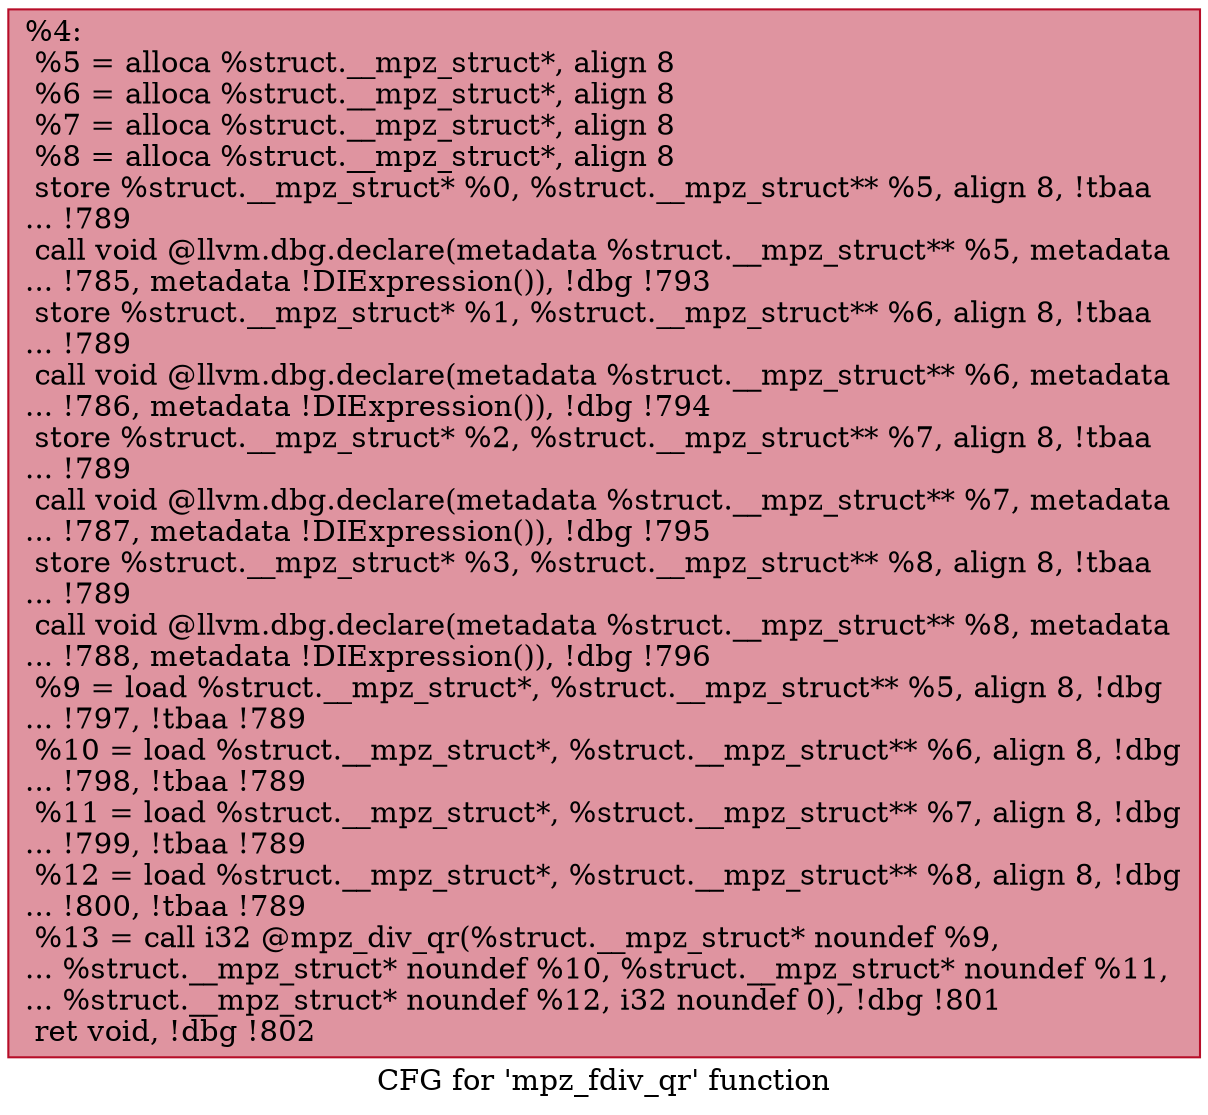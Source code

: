 digraph "CFG for 'mpz_fdiv_qr' function" {
	label="CFG for 'mpz_fdiv_qr' function";

	Node0x1cbdf80 [shape=record,color="#b70d28ff", style=filled, fillcolor="#b70d2870",label="{%4:\l  %5 = alloca %struct.__mpz_struct*, align 8\l  %6 = alloca %struct.__mpz_struct*, align 8\l  %7 = alloca %struct.__mpz_struct*, align 8\l  %8 = alloca %struct.__mpz_struct*, align 8\l  store %struct.__mpz_struct* %0, %struct.__mpz_struct** %5, align 8, !tbaa\l... !789\l  call void @llvm.dbg.declare(metadata %struct.__mpz_struct** %5, metadata\l... !785, metadata !DIExpression()), !dbg !793\l  store %struct.__mpz_struct* %1, %struct.__mpz_struct** %6, align 8, !tbaa\l... !789\l  call void @llvm.dbg.declare(metadata %struct.__mpz_struct** %6, metadata\l... !786, metadata !DIExpression()), !dbg !794\l  store %struct.__mpz_struct* %2, %struct.__mpz_struct** %7, align 8, !tbaa\l... !789\l  call void @llvm.dbg.declare(metadata %struct.__mpz_struct** %7, metadata\l... !787, metadata !DIExpression()), !dbg !795\l  store %struct.__mpz_struct* %3, %struct.__mpz_struct** %8, align 8, !tbaa\l... !789\l  call void @llvm.dbg.declare(metadata %struct.__mpz_struct** %8, metadata\l... !788, metadata !DIExpression()), !dbg !796\l  %9 = load %struct.__mpz_struct*, %struct.__mpz_struct** %5, align 8, !dbg\l... !797, !tbaa !789\l  %10 = load %struct.__mpz_struct*, %struct.__mpz_struct** %6, align 8, !dbg\l... !798, !tbaa !789\l  %11 = load %struct.__mpz_struct*, %struct.__mpz_struct** %7, align 8, !dbg\l... !799, !tbaa !789\l  %12 = load %struct.__mpz_struct*, %struct.__mpz_struct** %8, align 8, !dbg\l... !800, !tbaa !789\l  %13 = call i32 @mpz_div_qr(%struct.__mpz_struct* noundef %9,\l... %struct.__mpz_struct* noundef %10, %struct.__mpz_struct* noundef %11,\l... %struct.__mpz_struct* noundef %12, i32 noundef 0), !dbg !801\l  ret void, !dbg !802\l}"];
}
